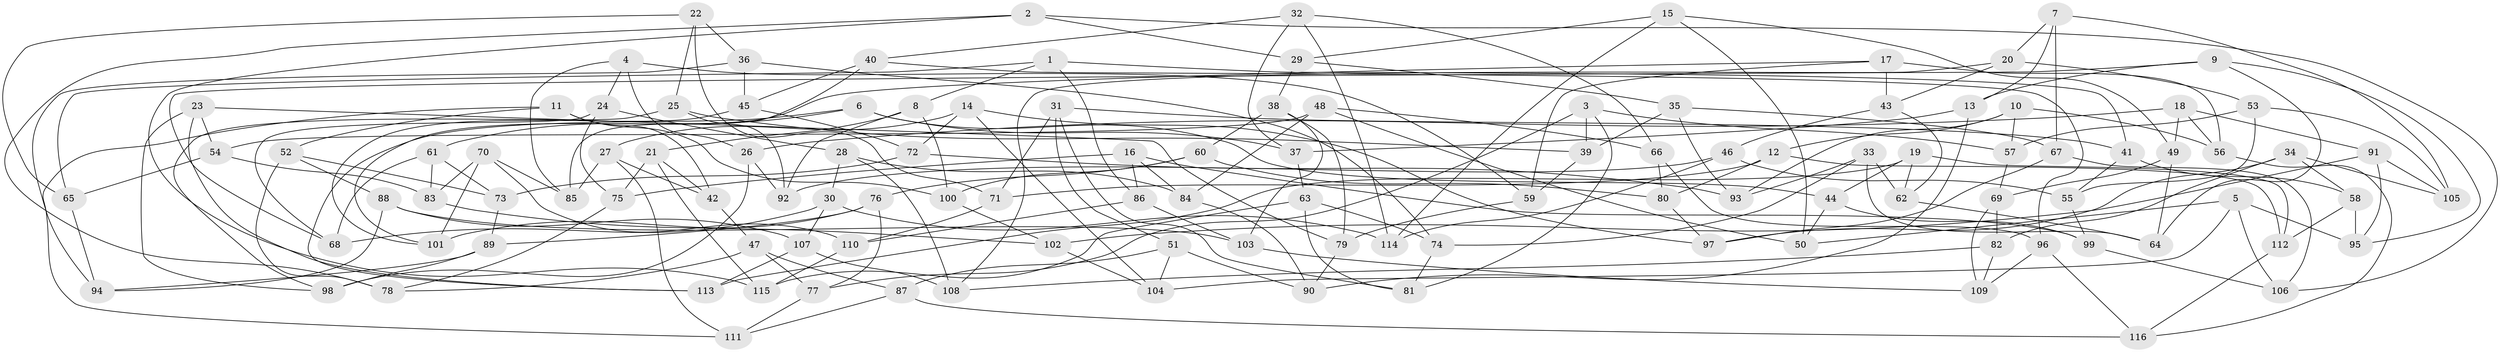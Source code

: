 // coarse degree distribution, {4: 0.34285714285714286, 6: 0.6285714285714286, 5: 0.02857142857142857}
// Generated by graph-tools (version 1.1) at 2025/52/02/27/25 19:52:30]
// undirected, 116 vertices, 232 edges
graph export_dot {
graph [start="1"]
  node [color=gray90,style=filled];
  1;
  2;
  3;
  4;
  5;
  6;
  7;
  8;
  9;
  10;
  11;
  12;
  13;
  14;
  15;
  16;
  17;
  18;
  19;
  20;
  21;
  22;
  23;
  24;
  25;
  26;
  27;
  28;
  29;
  30;
  31;
  32;
  33;
  34;
  35;
  36;
  37;
  38;
  39;
  40;
  41;
  42;
  43;
  44;
  45;
  46;
  47;
  48;
  49;
  50;
  51;
  52;
  53;
  54;
  55;
  56;
  57;
  58;
  59;
  60;
  61;
  62;
  63;
  64;
  65;
  66;
  67;
  68;
  69;
  70;
  71;
  72;
  73;
  74;
  75;
  76;
  77;
  78;
  79;
  80;
  81;
  82;
  83;
  84;
  85;
  86;
  87;
  88;
  89;
  90;
  91;
  92;
  93;
  94;
  95;
  96;
  97;
  98;
  99;
  100;
  101;
  102;
  103;
  104;
  105;
  106;
  107;
  108;
  109;
  110;
  111;
  112;
  113;
  114;
  115;
  116;
  1 -- 65;
  1 -- 86;
  1 -- 41;
  1 -- 8;
  2 -- 115;
  2 -- 106;
  2 -- 78;
  2 -- 29;
  3 -- 77;
  3 -- 81;
  3 -- 39;
  3 -- 57;
  4 -- 85;
  4 -- 59;
  4 -- 24;
  4 -- 26;
  5 -- 50;
  5 -- 106;
  5 -- 95;
  5 -- 104;
  6 -- 44;
  6 -- 37;
  6 -- 61;
  6 -- 113;
  7 -- 13;
  7 -- 20;
  7 -- 105;
  7 -- 67;
  8 -- 100;
  8 -- 92;
  8 -- 21;
  9 -- 68;
  9 -- 64;
  9 -- 95;
  9 -- 13;
  10 -- 12;
  10 -- 93;
  10 -- 57;
  10 -- 56;
  11 -- 42;
  11 -- 111;
  11 -- 100;
  11 -- 52;
  12 -- 80;
  12 -- 112;
  12 -- 71;
  13 -- 90;
  13 -- 37;
  14 -- 27;
  14 -- 104;
  14 -- 72;
  14 -- 97;
  15 -- 49;
  15 -- 29;
  15 -- 50;
  15 -- 114;
  16 -- 86;
  16 -- 75;
  16 -- 84;
  16 -- 99;
  17 -- 59;
  17 -- 43;
  17 -- 101;
  17 -- 56;
  18 -- 49;
  18 -- 26;
  18 -- 91;
  18 -- 56;
  19 -- 44;
  19 -- 112;
  19 -- 62;
  19 -- 113;
  20 -- 108;
  20 -- 43;
  20 -- 53;
  21 -- 115;
  21 -- 42;
  21 -- 75;
  22 -- 36;
  22 -- 65;
  22 -- 71;
  22 -- 25;
  23 -- 113;
  23 -- 54;
  23 -- 79;
  23 -- 98;
  24 -- 28;
  24 -- 75;
  24 -- 68;
  25 -- 39;
  25 -- 92;
  25 -- 98;
  26 -- 92;
  26 -- 98;
  27 -- 111;
  27 -- 85;
  27 -- 42;
  28 -- 30;
  28 -- 108;
  28 -- 84;
  29 -- 35;
  29 -- 38;
  30 -- 107;
  30 -- 114;
  30 -- 68;
  31 -- 71;
  31 -- 81;
  31 -- 41;
  31 -- 51;
  32 -- 40;
  32 -- 114;
  32 -- 66;
  32 -- 37;
  33 -- 62;
  33 -- 93;
  33 -- 74;
  33 -- 64;
  34 -- 97;
  34 -- 58;
  34 -- 105;
  34 -- 82;
  35 -- 39;
  35 -- 93;
  35 -- 67;
  36 -- 94;
  36 -- 74;
  36 -- 45;
  37 -- 63;
  38 -- 79;
  38 -- 103;
  38 -- 60;
  39 -- 59;
  40 -- 45;
  40 -- 85;
  40 -- 96;
  41 -- 55;
  41 -- 58;
  42 -- 47;
  43 -- 46;
  43 -- 62;
  44 -- 99;
  44 -- 50;
  45 -- 101;
  45 -- 72;
  46 -- 92;
  46 -- 55;
  46 -- 114;
  47 -- 77;
  47 -- 87;
  47 -- 78;
  48 -- 84;
  48 -- 66;
  48 -- 50;
  48 -- 54;
  49 -- 69;
  49 -- 64;
  51 -- 90;
  51 -- 104;
  51 -- 87;
  52 -- 88;
  52 -- 73;
  52 -- 78;
  53 -- 105;
  53 -- 55;
  53 -- 57;
  54 -- 65;
  54 -- 83;
  55 -- 99;
  56 -- 116;
  57 -- 69;
  58 -- 95;
  58 -- 112;
  59 -- 79;
  60 -- 100;
  60 -- 80;
  60 -- 76;
  61 -- 73;
  61 -- 83;
  61 -- 68;
  62 -- 64;
  63 -- 115;
  63 -- 81;
  63 -- 74;
  65 -- 94;
  66 -- 96;
  66 -- 80;
  67 -- 106;
  67 -- 97;
  69 -- 82;
  69 -- 109;
  70 -- 85;
  70 -- 101;
  70 -- 83;
  70 -- 110;
  71 -- 110;
  72 -- 73;
  72 -- 93;
  73 -- 89;
  74 -- 81;
  75 -- 78;
  76 -- 89;
  76 -- 101;
  76 -- 77;
  77 -- 111;
  79 -- 90;
  80 -- 97;
  82 -- 108;
  82 -- 109;
  83 -- 102;
  84 -- 90;
  86 -- 103;
  86 -- 110;
  87 -- 116;
  87 -- 111;
  88 -- 103;
  88 -- 107;
  88 -- 94;
  89 -- 98;
  89 -- 94;
  91 -- 95;
  91 -- 102;
  91 -- 105;
  96 -- 109;
  96 -- 116;
  99 -- 106;
  100 -- 102;
  102 -- 104;
  103 -- 109;
  107 -- 113;
  107 -- 108;
  110 -- 115;
  112 -- 116;
}
